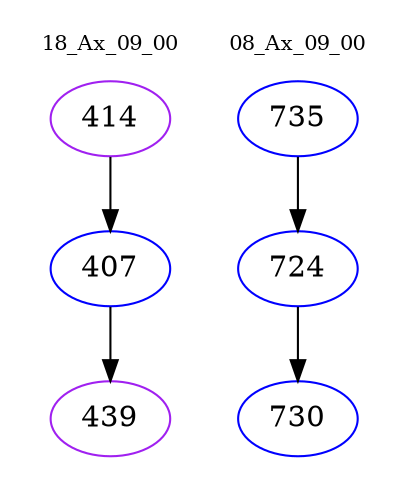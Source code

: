 digraph{
subgraph cluster_0 {
color = white
label = "18_Ax_09_00";
fontsize=10;
T0_414 [label="414", color="purple"]
T0_414 -> T0_407 [color="black"]
T0_407 [label="407", color="blue"]
T0_407 -> T0_439 [color="black"]
T0_439 [label="439", color="purple"]
}
subgraph cluster_1 {
color = white
label = "08_Ax_09_00";
fontsize=10;
T1_735 [label="735", color="blue"]
T1_735 -> T1_724 [color="black"]
T1_724 [label="724", color="blue"]
T1_724 -> T1_730 [color="black"]
T1_730 [label="730", color="blue"]
}
}
